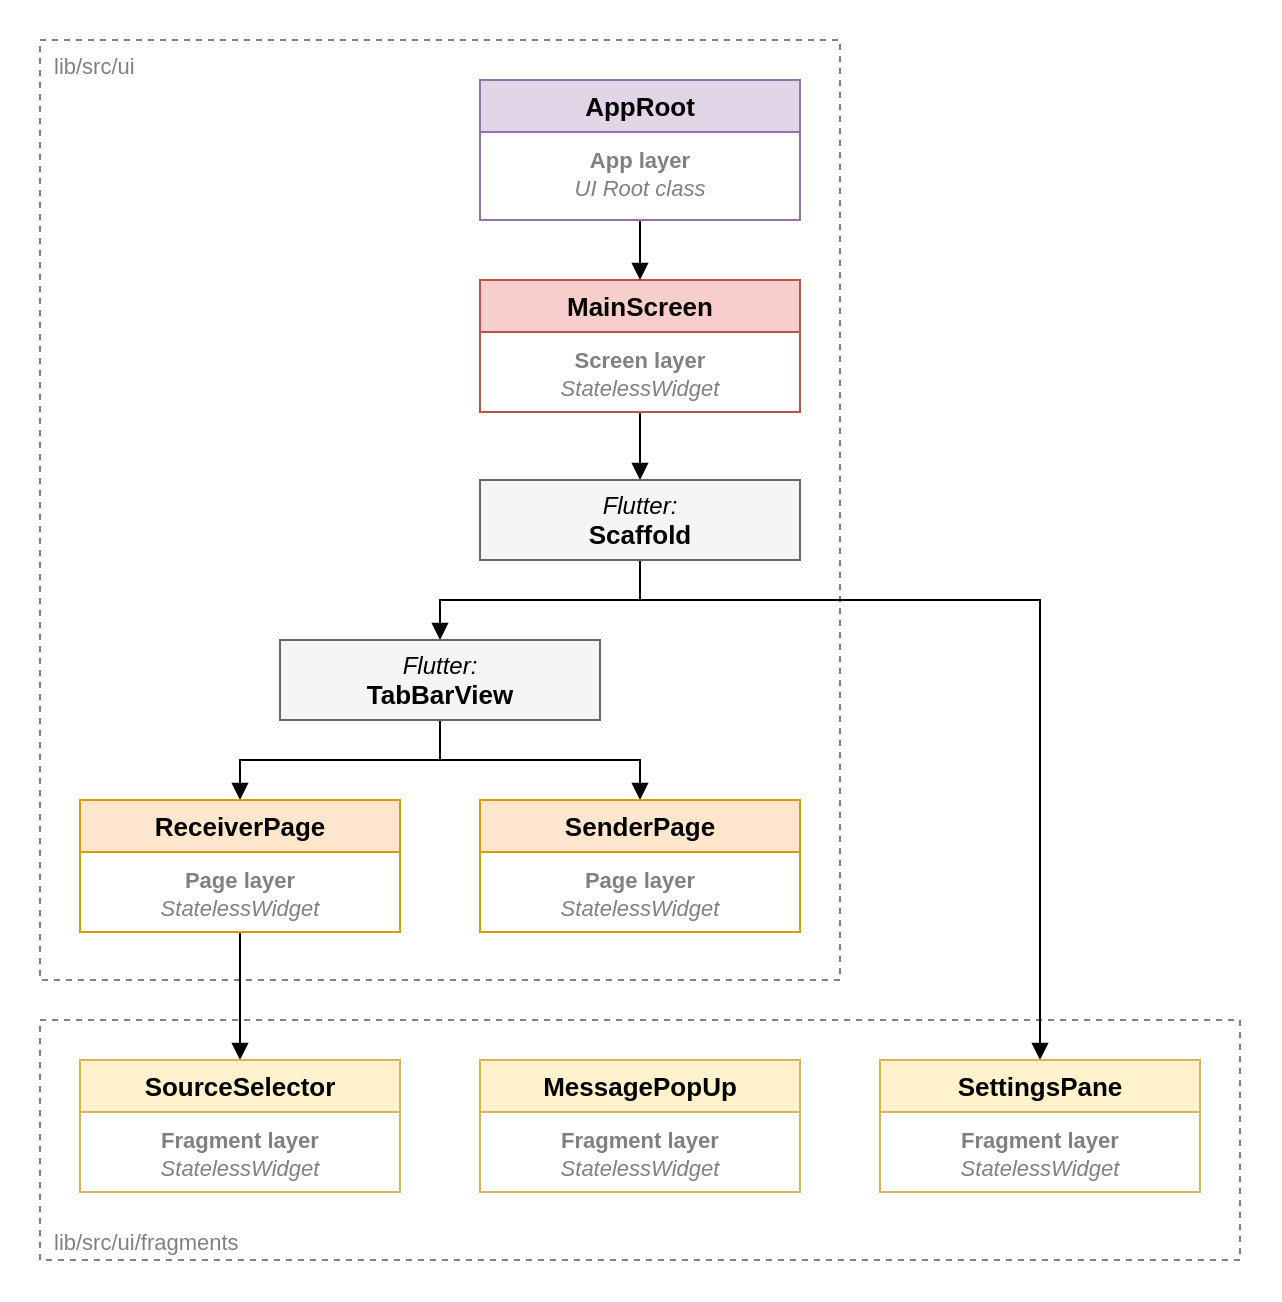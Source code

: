 <mxfile version="24.6.4" type="device">
  <diagram name="Page-1" id="XVE30UEcLrAvVdw_q4Py">
    <mxGraphModel dx="941" dy="679" grid="1" gridSize="10" guides="1" tooltips="1" connect="1" arrows="1" fold="1" page="1" pageScale="1" pageWidth="850" pageHeight="1100" math="0" shadow="0">
      <root>
        <mxCell id="0" />
        <mxCell id="1" parent="0" />
        <mxCell id="_Rt6XsdOSW0PwKyBmLgm-102" value="" style="rounded=0;whiteSpace=wrap;html=1;fontFamily=Helvetica;fontSize=11;fontColor=default;labelBackgroundColor=default;strokeColor=none;fillColor=default;" parent="1" vertex="1">
          <mxGeometry x="20" y="20" width="640" height="650" as="geometry" />
        </mxCell>
        <mxCell id="_Rt6XsdOSW0PwKyBmLgm-145" value="lib/src/ui/fragments" style="html=1;whiteSpace=wrap;fontFamily=Helvetica;fontSize=11;fontColor=#808080;labelBackgroundColor=default;fillColor=none;dashed=1;strokeWidth=1;strokeColor=#808080;align=left;verticalAlign=bottom;spacingLeft=5;" parent="1" vertex="1">
          <mxGeometry x="40" y="530" width="600" height="120" as="geometry" />
        </mxCell>
        <mxCell id="_Rt6XsdOSW0PwKyBmLgm-144" value="lib/src/ui" style="html=1;whiteSpace=wrap;fontFamily=Helvetica;fontSize=11;fontColor=#808080;labelBackgroundColor=default;fillColor=none;dashed=1;strokeWidth=1;strokeColor=#808080;align=left;verticalAlign=top;spacingLeft=5;" parent="1" vertex="1">
          <mxGeometry x="40" y="40" width="400" height="470" as="geometry" />
        </mxCell>
        <mxCell id="_Rt6XsdOSW0PwKyBmLgm-130" style="edgeStyle=orthogonalEdgeStyle;shape=connector;rounded=0;orthogonalLoop=1;jettySize=auto;html=1;strokeColor=default;align=center;verticalAlign=middle;fontFamily=Helvetica;fontSize=11;fontColor=default;labelBackgroundColor=default;endArrow=block;endFill=1;" parent="1" source="_Rt6XsdOSW0PwKyBmLgm-127" target="_Rt6XsdOSW0PwKyBmLgm-129" edge="1">
          <mxGeometry relative="1" as="geometry" />
        </mxCell>
        <mxCell id="_Rt6XsdOSW0PwKyBmLgm-127" value="&lt;b&gt;&lt;font style=&quot;font-size: 13px;&quot;&gt;MainScreen&lt;/font&gt;&lt;/b&gt;" style="swimlane;fontStyle=0;childLayout=stackLayout;horizontal=1;startSize=26;fillColor=#f8cecc;horizontalStack=0;resizeParent=1;resizeParentMax=0;resizeLast=0;collapsible=1;marginBottom=0;whiteSpace=wrap;html=1;strokeColor=#b85450;" parent="1" vertex="1">
          <mxGeometry x="260" y="160" width="160" height="66" as="geometry" />
        </mxCell>
        <mxCell id="_Rt6XsdOSW0PwKyBmLgm-128" value="&lt;div&gt;&lt;font color=&quot;#808080&quot;&gt;&lt;span style=&quot;font-size: 11px;&quot;&gt;&lt;b&gt;Screen layer&lt;/b&gt;&lt;/span&gt;&lt;/font&gt;&lt;/div&gt;&lt;i style=&quot;color: rgb(51, 51, 51);&quot;&gt;&lt;font style=&quot;font-size: 11px;&quot; color=&quot;#808080&quot;&gt;StatelessWidget&lt;/font&gt;&lt;/i&gt;" style="text;strokeColor=none;fillColor=none;align=center;verticalAlign=top;spacingLeft=4;spacingRight=4;overflow=hidden;rotatable=0;points=[[0,0.5],[1,0.5]];portConstraint=eastwest;whiteSpace=wrap;html=1;" parent="_Rt6XsdOSW0PwKyBmLgm-127" vertex="1">
          <mxGeometry y="26" width="160" height="40" as="geometry" />
        </mxCell>
        <mxCell id="_Rt6XsdOSW0PwKyBmLgm-135" style="edgeStyle=orthogonalEdgeStyle;shape=connector;rounded=0;orthogonalLoop=1;jettySize=auto;html=1;strokeColor=default;align=center;verticalAlign=middle;fontFamily=Helvetica;fontSize=11;fontColor=default;labelBackgroundColor=default;endArrow=block;endFill=1;" parent="1" source="_Rt6XsdOSW0PwKyBmLgm-129" target="_Rt6XsdOSW0PwKyBmLgm-134" edge="1">
          <mxGeometry relative="1" as="geometry" />
        </mxCell>
        <mxCell id="_Rt6XsdOSW0PwKyBmLgm-151" style="edgeStyle=orthogonalEdgeStyle;shape=connector;rounded=0;orthogonalLoop=1;jettySize=auto;html=1;strokeColor=default;align=center;verticalAlign=middle;fontFamily=Helvetica;fontSize=11;fontColor=default;labelBackgroundColor=default;endArrow=block;endFill=1;" parent="1" source="_Rt6XsdOSW0PwKyBmLgm-129" target="_Rt6XsdOSW0PwKyBmLgm-149" edge="1">
          <mxGeometry relative="1" as="geometry">
            <Array as="points">
              <mxPoint x="340" y="320" />
              <mxPoint x="540" y="320" />
            </Array>
          </mxGeometry>
        </mxCell>
        <mxCell id="_Rt6XsdOSW0PwKyBmLgm-129" value="&lt;font color=&quot;#000000&quot; style=&quot;font-size: 12px;&quot;&gt;&lt;i&gt;Flutter:&lt;/i&gt;&lt;/font&gt;&lt;div&gt;&lt;font color=&quot;#000000&quot; style=&quot;font-size: 13px;&quot;&gt;&lt;b&gt;Scaffold&lt;/b&gt;&lt;/font&gt;&lt;/div&gt;" style="whiteSpace=wrap;html=1;align=center;fillColor=#f5f5f5;fontColor=#333333;strokeColor=#666666;" parent="1" vertex="1">
          <mxGeometry x="260" y="260" width="160" height="40" as="geometry" />
        </mxCell>
        <mxCell id="_Rt6XsdOSW0PwKyBmLgm-133" style="edgeStyle=orthogonalEdgeStyle;shape=connector;rounded=0;orthogonalLoop=1;jettySize=auto;html=1;strokeColor=default;align=center;verticalAlign=middle;fontFamily=Helvetica;fontSize=11;fontColor=default;labelBackgroundColor=default;endArrow=block;endFill=1;" parent="1" source="_Rt6XsdOSW0PwKyBmLgm-131" target="_Rt6XsdOSW0PwKyBmLgm-127" edge="1">
          <mxGeometry relative="1" as="geometry" />
        </mxCell>
        <mxCell id="_Rt6XsdOSW0PwKyBmLgm-131" value="&lt;b&gt;&lt;font style=&quot;font-size: 13px;&quot;&gt;AppRoot&lt;/font&gt;&lt;/b&gt;" style="swimlane;fontStyle=0;childLayout=stackLayout;horizontal=1;startSize=26;fillColor=#e1d5e7;horizontalStack=0;resizeParent=1;resizeParentMax=0;resizeLast=0;collapsible=1;marginBottom=0;whiteSpace=wrap;html=1;strokeColor=#9673a6;" parent="1" vertex="1">
          <mxGeometry x="260" y="60" width="160" height="70" as="geometry" />
        </mxCell>
        <mxCell id="_Rt6XsdOSW0PwKyBmLgm-132" value="&lt;div&gt;&lt;span style=&quot;color: rgb(51, 51, 51);&quot;&gt;&lt;font style=&quot;font-size: 11px;&quot; color=&quot;#808080&quot;&gt;&lt;b style=&quot;&quot;&gt;App layer&lt;/b&gt;&lt;/font&gt;&lt;/span&gt;&lt;/div&gt;&lt;i style=&quot;color: rgb(51, 51, 51);&quot;&gt;&lt;font style=&quot;font-size: 11px;&quot; color=&quot;#808080&quot;&gt;UI Root class&lt;/font&gt;&lt;/i&gt;" style="text;strokeColor=none;fillColor=none;align=center;verticalAlign=top;spacingLeft=4;spacingRight=4;overflow=hidden;rotatable=0;points=[[0,0.5],[1,0.5]];portConstraint=eastwest;whiteSpace=wrap;html=1;" parent="_Rt6XsdOSW0PwKyBmLgm-131" vertex="1">
          <mxGeometry y="26" width="160" height="44" as="geometry" />
        </mxCell>
        <mxCell id="_Rt6XsdOSW0PwKyBmLgm-138" style="edgeStyle=orthogonalEdgeStyle;shape=connector;rounded=0;orthogonalLoop=1;jettySize=auto;html=1;strokeColor=default;align=center;verticalAlign=middle;fontFamily=Helvetica;fontSize=11;fontColor=default;labelBackgroundColor=default;endArrow=block;endFill=1;" parent="1" source="_Rt6XsdOSW0PwKyBmLgm-134" target="_Rt6XsdOSW0PwKyBmLgm-136" edge="1">
          <mxGeometry relative="1" as="geometry" />
        </mxCell>
        <mxCell id="_Rt6XsdOSW0PwKyBmLgm-141" style="edgeStyle=orthogonalEdgeStyle;shape=connector;rounded=0;orthogonalLoop=1;jettySize=auto;html=1;strokeColor=default;align=center;verticalAlign=middle;fontFamily=Helvetica;fontSize=11;fontColor=default;labelBackgroundColor=default;endArrow=block;endFill=1;" parent="1" source="_Rt6XsdOSW0PwKyBmLgm-134" target="_Rt6XsdOSW0PwKyBmLgm-139" edge="1">
          <mxGeometry relative="1" as="geometry" />
        </mxCell>
        <mxCell id="_Rt6XsdOSW0PwKyBmLgm-134" value="&lt;font color=&quot;#000000&quot; style=&quot;font-size: 12px;&quot;&gt;&lt;i&gt;Flutter:&lt;/i&gt;&lt;/font&gt;&lt;div&gt;&lt;span style=&quot;color: rgb(0, 0, 0); font-size: 13px;&quot;&gt;&lt;b&gt;TabBarView&lt;/b&gt;&lt;/span&gt;&lt;br&gt;&lt;/div&gt;" style="whiteSpace=wrap;html=1;align=center;fillColor=#f5f5f5;fontColor=#333333;strokeColor=#666666;" parent="1" vertex="1">
          <mxGeometry x="160" y="340" width="160" height="40" as="geometry" />
        </mxCell>
        <mxCell id="_Rt6XsdOSW0PwKyBmLgm-146" style="edgeStyle=orthogonalEdgeStyle;shape=connector;rounded=0;orthogonalLoop=1;jettySize=auto;html=1;strokeColor=default;align=center;verticalAlign=middle;fontFamily=Helvetica;fontSize=11;fontColor=default;labelBackgroundColor=default;endArrow=block;endFill=1;" parent="1" source="_Rt6XsdOSW0PwKyBmLgm-136" target="_Rt6XsdOSW0PwKyBmLgm-142" edge="1">
          <mxGeometry relative="1" as="geometry" />
        </mxCell>
        <mxCell id="_Rt6XsdOSW0PwKyBmLgm-136" value="&lt;b&gt;&lt;font style=&quot;font-size: 13px;&quot;&gt;ReceiverPage&lt;/font&gt;&lt;/b&gt;" style="swimlane;fontStyle=0;childLayout=stackLayout;horizontal=1;startSize=26;fillColor=#ffe6cc;horizontalStack=0;resizeParent=1;resizeParentMax=0;resizeLast=0;collapsible=1;marginBottom=0;whiteSpace=wrap;html=1;strokeColor=#d79b00;" parent="1" vertex="1">
          <mxGeometry x="60" y="420" width="160" height="66" as="geometry" />
        </mxCell>
        <mxCell id="_Rt6XsdOSW0PwKyBmLgm-137" value="&lt;div&gt;&lt;font color=&quot;#808080&quot;&gt;&lt;span style=&quot;font-size: 11px;&quot;&gt;&lt;b&gt;Page l&lt;/b&gt;&lt;/span&gt;&lt;/font&gt;&lt;b style=&quot;background-color: initial; color: rgb(128, 128, 128); font-size: 11px;&quot;&gt;ayer&lt;/b&gt;&lt;/div&gt;&lt;i style=&quot;color: rgb(51, 51, 51);&quot;&gt;&lt;font style=&quot;font-size: 11px;&quot; color=&quot;#808080&quot;&gt;StatelessWidget&lt;/font&gt;&lt;/i&gt;" style="text;strokeColor=none;fillColor=none;align=center;verticalAlign=top;spacingLeft=4;spacingRight=4;overflow=hidden;rotatable=0;points=[[0,0.5],[1,0.5]];portConstraint=eastwest;whiteSpace=wrap;html=1;" parent="_Rt6XsdOSW0PwKyBmLgm-136" vertex="1">
          <mxGeometry y="26" width="160" height="40" as="geometry" />
        </mxCell>
        <mxCell id="_Rt6XsdOSW0PwKyBmLgm-139" value="&lt;b&gt;&lt;font style=&quot;font-size: 13px;&quot;&gt;SenderPage&lt;/font&gt;&lt;/b&gt;" style="swimlane;fontStyle=0;childLayout=stackLayout;horizontal=1;startSize=26;fillColor=#ffe6cc;horizontalStack=0;resizeParent=1;resizeParentMax=0;resizeLast=0;collapsible=1;marginBottom=0;whiteSpace=wrap;html=1;strokeColor=#d79b00;" parent="1" vertex="1">
          <mxGeometry x="260" y="420" width="160" height="66" as="geometry" />
        </mxCell>
        <mxCell id="_Rt6XsdOSW0PwKyBmLgm-140" value="&lt;div&gt;&lt;font color=&quot;#808080&quot;&gt;&lt;span style=&quot;font-size: 11px;&quot;&gt;&lt;b&gt;Page l&lt;/b&gt;&lt;/span&gt;&lt;/font&gt;&lt;b style=&quot;background-color: initial; color: rgb(128, 128, 128); font-size: 11px;&quot;&gt;ayer&lt;/b&gt;&lt;/div&gt;&lt;i style=&quot;color: rgb(51, 51, 51);&quot;&gt;&lt;font style=&quot;font-size: 11px;&quot; color=&quot;#808080&quot;&gt;StatelessWidget&lt;/font&gt;&lt;/i&gt;" style="text;strokeColor=none;fillColor=none;align=center;verticalAlign=top;spacingLeft=4;spacingRight=4;overflow=hidden;rotatable=0;points=[[0,0.5],[1,0.5]];portConstraint=eastwest;whiteSpace=wrap;html=1;" parent="_Rt6XsdOSW0PwKyBmLgm-139" vertex="1">
          <mxGeometry y="26" width="160" height="40" as="geometry" />
        </mxCell>
        <mxCell id="_Rt6XsdOSW0PwKyBmLgm-142" value="&lt;b&gt;&lt;font style=&quot;font-size: 13px;&quot;&gt;SourceSelector&lt;/font&gt;&lt;/b&gt;" style="swimlane;fontStyle=0;childLayout=stackLayout;horizontal=1;startSize=26;fillColor=#fff2cc;horizontalStack=0;resizeParent=1;resizeParentMax=0;resizeLast=0;collapsible=1;marginBottom=0;whiteSpace=wrap;html=1;strokeColor=#d6b656;" parent="1" vertex="1">
          <mxGeometry x="60" y="550" width="160" height="66" as="geometry" />
        </mxCell>
        <mxCell id="_Rt6XsdOSW0PwKyBmLgm-143" value="&lt;div&gt;&lt;font color=&quot;#808080&quot;&gt;&lt;span style=&quot;font-size: 11px;&quot;&gt;&lt;b&gt;Fragment l&lt;/b&gt;&lt;/span&gt;&lt;/font&gt;&lt;b style=&quot;background-color: initial; color: rgb(128, 128, 128); font-size: 11px;&quot;&gt;ayer&lt;/b&gt;&lt;/div&gt;&lt;i style=&quot;color: rgb(51, 51, 51);&quot;&gt;&lt;font style=&quot;font-size: 11px;&quot; color=&quot;#808080&quot;&gt;StatelessWidget&lt;/font&gt;&lt;/i&gt;" style="text;strokeColor=none;fillColor=none;align=center;verticalAlign=top;spacingLeft=4;spacingRight=4;overflow=hidden;rotatable=0;points=[[0,0.5],[1,0.5]];portConstraint=eastwest;whiteSpace=wrap;html=1;" parent="_Rt6XsdOSW0PwKyBmLgm-142" vertex="1">
          <mxGeometry y="26" width="160" height="40" as="geometry" />
        </mxCell>
        <mxCell id="_Rt6XsdOSW0PwKyBmLgm-147" value="&lt;b style=&quot;font-size: 13px;&quot;&gt;MessagePopUp&lt;/b&gt;" style="swimlane;fontStyle=0;childLayout=stackLayout;horizontal=1;startSize=26;fillColor=#fff2cc;horizontalStack=0;resizeParent=1;resizeParentMax=0;resizeLast=0;collapsible=1;marginBottom=0;whiteSpace=wrap;html=1;strokeColor=#d6b656;" parent="1" vertex="1">
          <mxGeometry x="260" y="550" width="160" height="66" as="geometry" />
        </mxCell>
        <mxCell id="_Rt6XsdOSW0PwKyBmLgm-148" value="&lt;div&gt;&lt;font color=&quot;#808080&quot;&gt;&lt;span style=&quot;font-size: 11px;&quot;&gt;&lt;b&gt;Fragment l&lt;/b&gt;&lt;/span&gt;&lt;/font&gt;&lt;b style=&quot;background-color: initial; color: rgb(128, 128, 128); font-size: 11px;&quot;&gt;ayer&lt;/b&gt;&lt;/div&gt;&lt;i style=&quot;color: rgb(51, 51, 51);&quot;&gt;&lt;font style=&quot;font-size: 11px;&quot; color=&quot;#808080&quot;&gt;StatelessWidget&lt;/font&gt;&lt;/i&gt;" style="text;strokeColor=none;fillColor=none;align=center;verticalAlign=top;spacingLeft=4;spacingRight=4;overflow=hidden;rotatable=0;points=[[0,0.5],[1,0.5]];portConstraint=eastwest;whiteSpace=wrap;html=1;" parent="_Rt6XsdOSW0PwKyBmLgm-147" vertex="1">
          <mxGeometry y="26" width="160" height="40" as="geometry" />
        </mxCell>
        <mxCell id="_Rt6XsdOSW0PwKyBmLgm-149" value="&lt;b&gt;&lt;font style=&quot;font-size: 13px;&quot;&gt;SettingsPane&lt;/font&gt;&lt;/b&gt;" style="swimlane;fontStyle=0;childLayout=stackLayout;horizontal=1;startSize=26;fillColor=#fff2cc;horizontalStack=0;resizeParent=1;resizeParentMax=0;resizeLast=0;collapsible=1;marginBottom=0;whiteSpace=wrap;html=1;strokeColor=#d6b656;" parent="1" vertex="1">
          <mxGeometry x="460" y="550" width="160" height="66" as="geometry" />
        </mxCell>
        <mxCell id="_Rt6XsdOSW0PwKyBmLgm-150" value="&lt;div&gt;&lt;font color=&quot;#808080&quot;&gt;&lt;span style=&quot;font-size: 11px;&quot;&gt;&lt;b&gt;Fragment l&lt;/b&gt;&lt;/span&gt;&lt;/font&gt;&lt;b style=&quot;background-color: initial; color: rgb(128, 128, 128); font-size: 11px;&quot;&gt;ayer&lt;/b&gt;&lt;/div&gt;&lt;i style=&quot;color: rgb(51, 51, 51);&quot;&gt;&lt;font style=&quot;font-size: 11px;&quot; color=&quot;#808080&quot;&gt;StatelessWidget&lt;/font&gt;&lt;/i&gt;" style="text;strokeColor=none;fillColor=none;align=center;verticalAlign=top;spacingLeft=4;spacingRight=4;overflow=hidden;rotatable=0;points=[[0,0.5],[1,0.5]];portConstraint=eastwest;whiteSpace=wrap;html=1;" parent="_Rt6XsdOSW0PwKyBmLgm-149" vertex="1">
          <mxGeometry y="26" width="160" height="40" as="geometry" />
        </mxCell>
      </root>
    </mxGraphModel>
  </diagram>
</mxfile>
